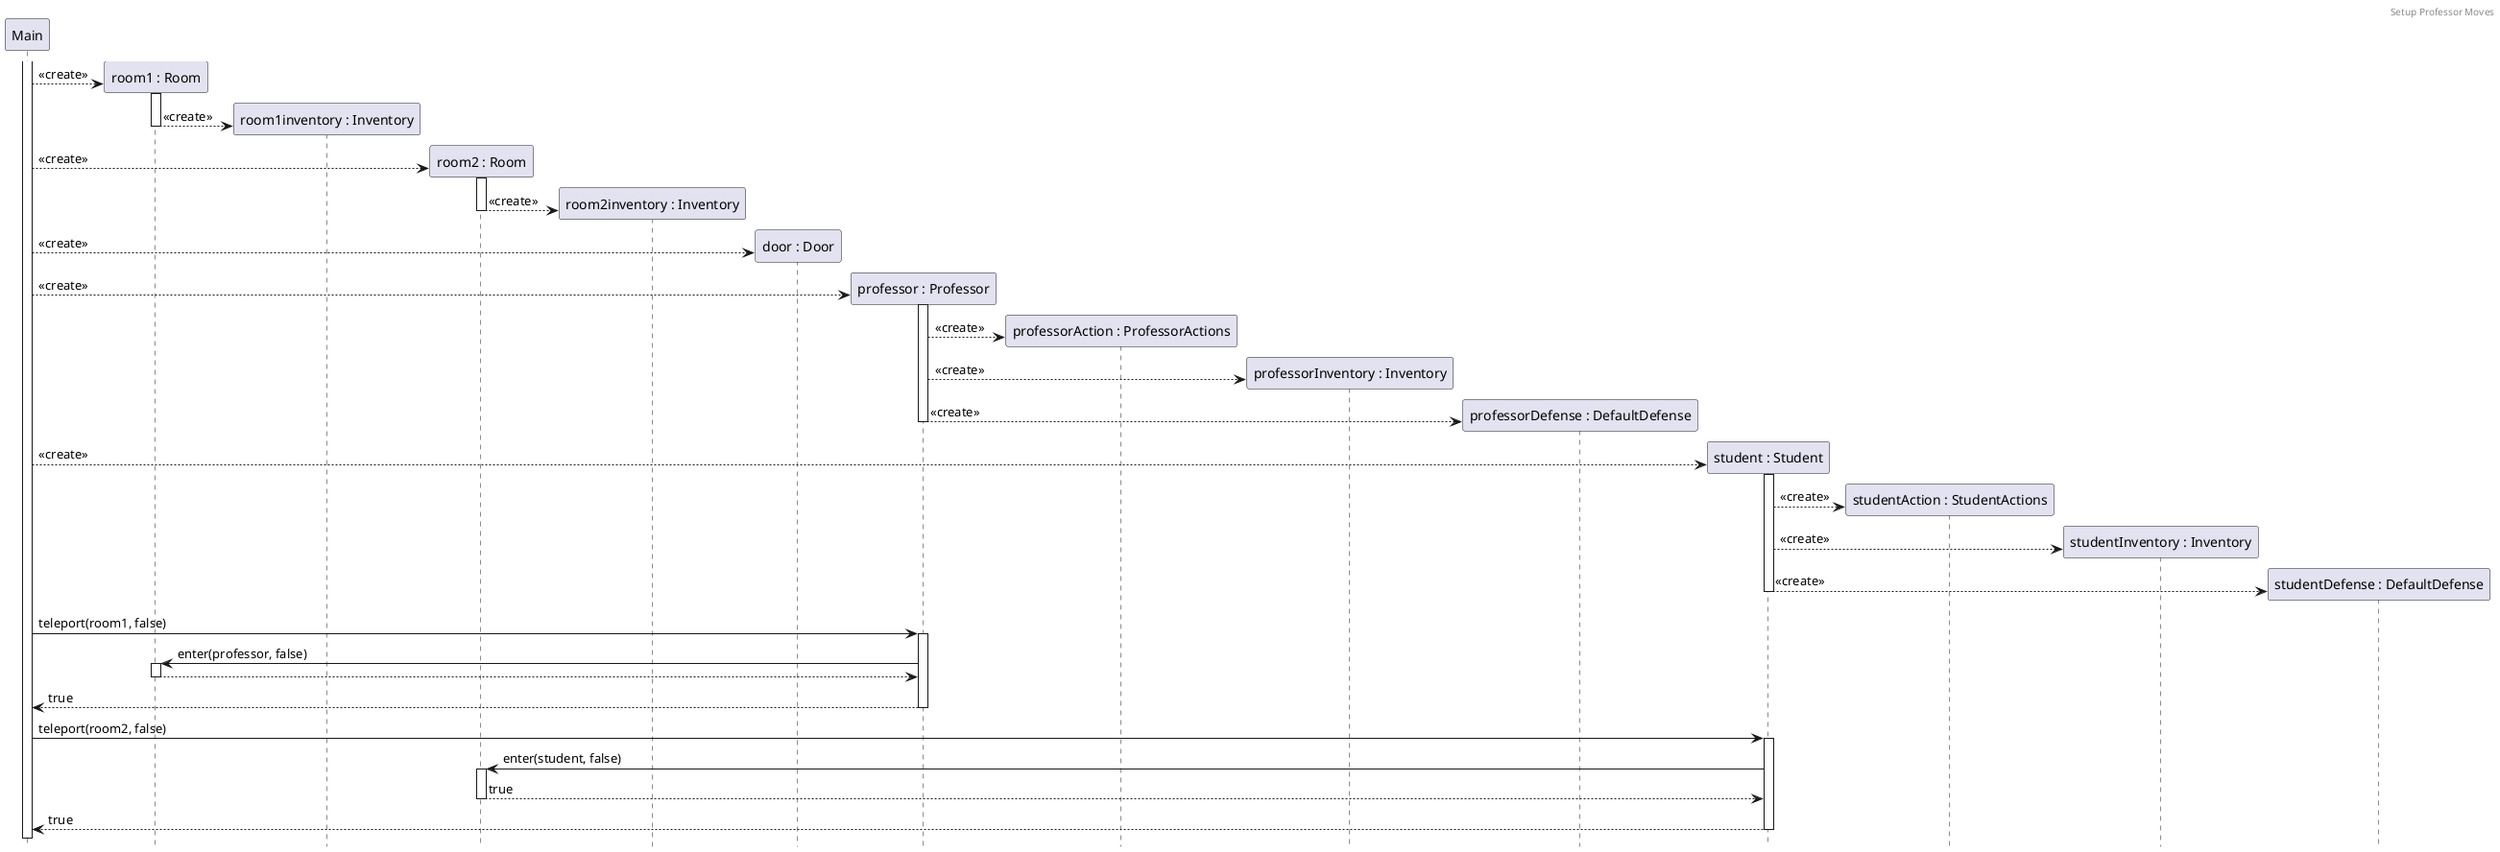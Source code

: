 @startuml SetupProfessorMoves
header Setup Professor Moves
hide footbox

participant main as "Main"
activate main

create room1 as "room1 : Room"
main --> room1 ++: <<create>>

create r1inv as "room1inventory : Inventory"
room1 --> r1inv --: <<create>>

create room2 as "room2 : Room"
main --> room2 ++: <<create>>

create r2inv as "room2inventory : Inventory"
room2 --> r2inv --: <<create>>

create door as "door : Door"
main --> door : <<create>>

create professor as "professor : Professor"
main --> professor ++: <<create>>

create action as "professorAction : ProfessorActions"
professor --> action : <<create>>
create profInventory as "professorInventory : Inventory"
professor --> profInventory : <<create>>
create profDefense as "professorDefense : DefaultDefense"
professor --> profDefense --: <<create>>

create student as "student : Student"
main --> student ++: <<create>>
create studentAction as "studentAction : StudentActions"
student --> studentAction : <<create>>
create inventory as "studentInventory : Inventory"
student --> inventory : <<create>>
create defense as "studentDefense : DefaultDefense"
student --> defense --: <<create>>

main -> professor ++ : teleport(room1, false)
    professor -> room1 ++ : enter(professor, false)
    return
return true

main -> student ++ : teleport(room2, false)
    student -> room2 ++ : enter(student, false)
    return true
return true

@enduml